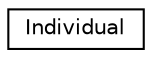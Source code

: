 digraph "Representação gráfica da hiearquia da classe"
{
  edge [fontname="Helvetica",fontsize="10",labelfontname="Helvetica",labelfontsize="10"];
  node [fontname="Helvetica",fontsize="10",shape=record];
  rankdir="LR";
  Node0 [label="Individual",height=0.2,width=0.4,color="black", fillcolor="white", style="filled",URL="$classIndividual.html"];
}
